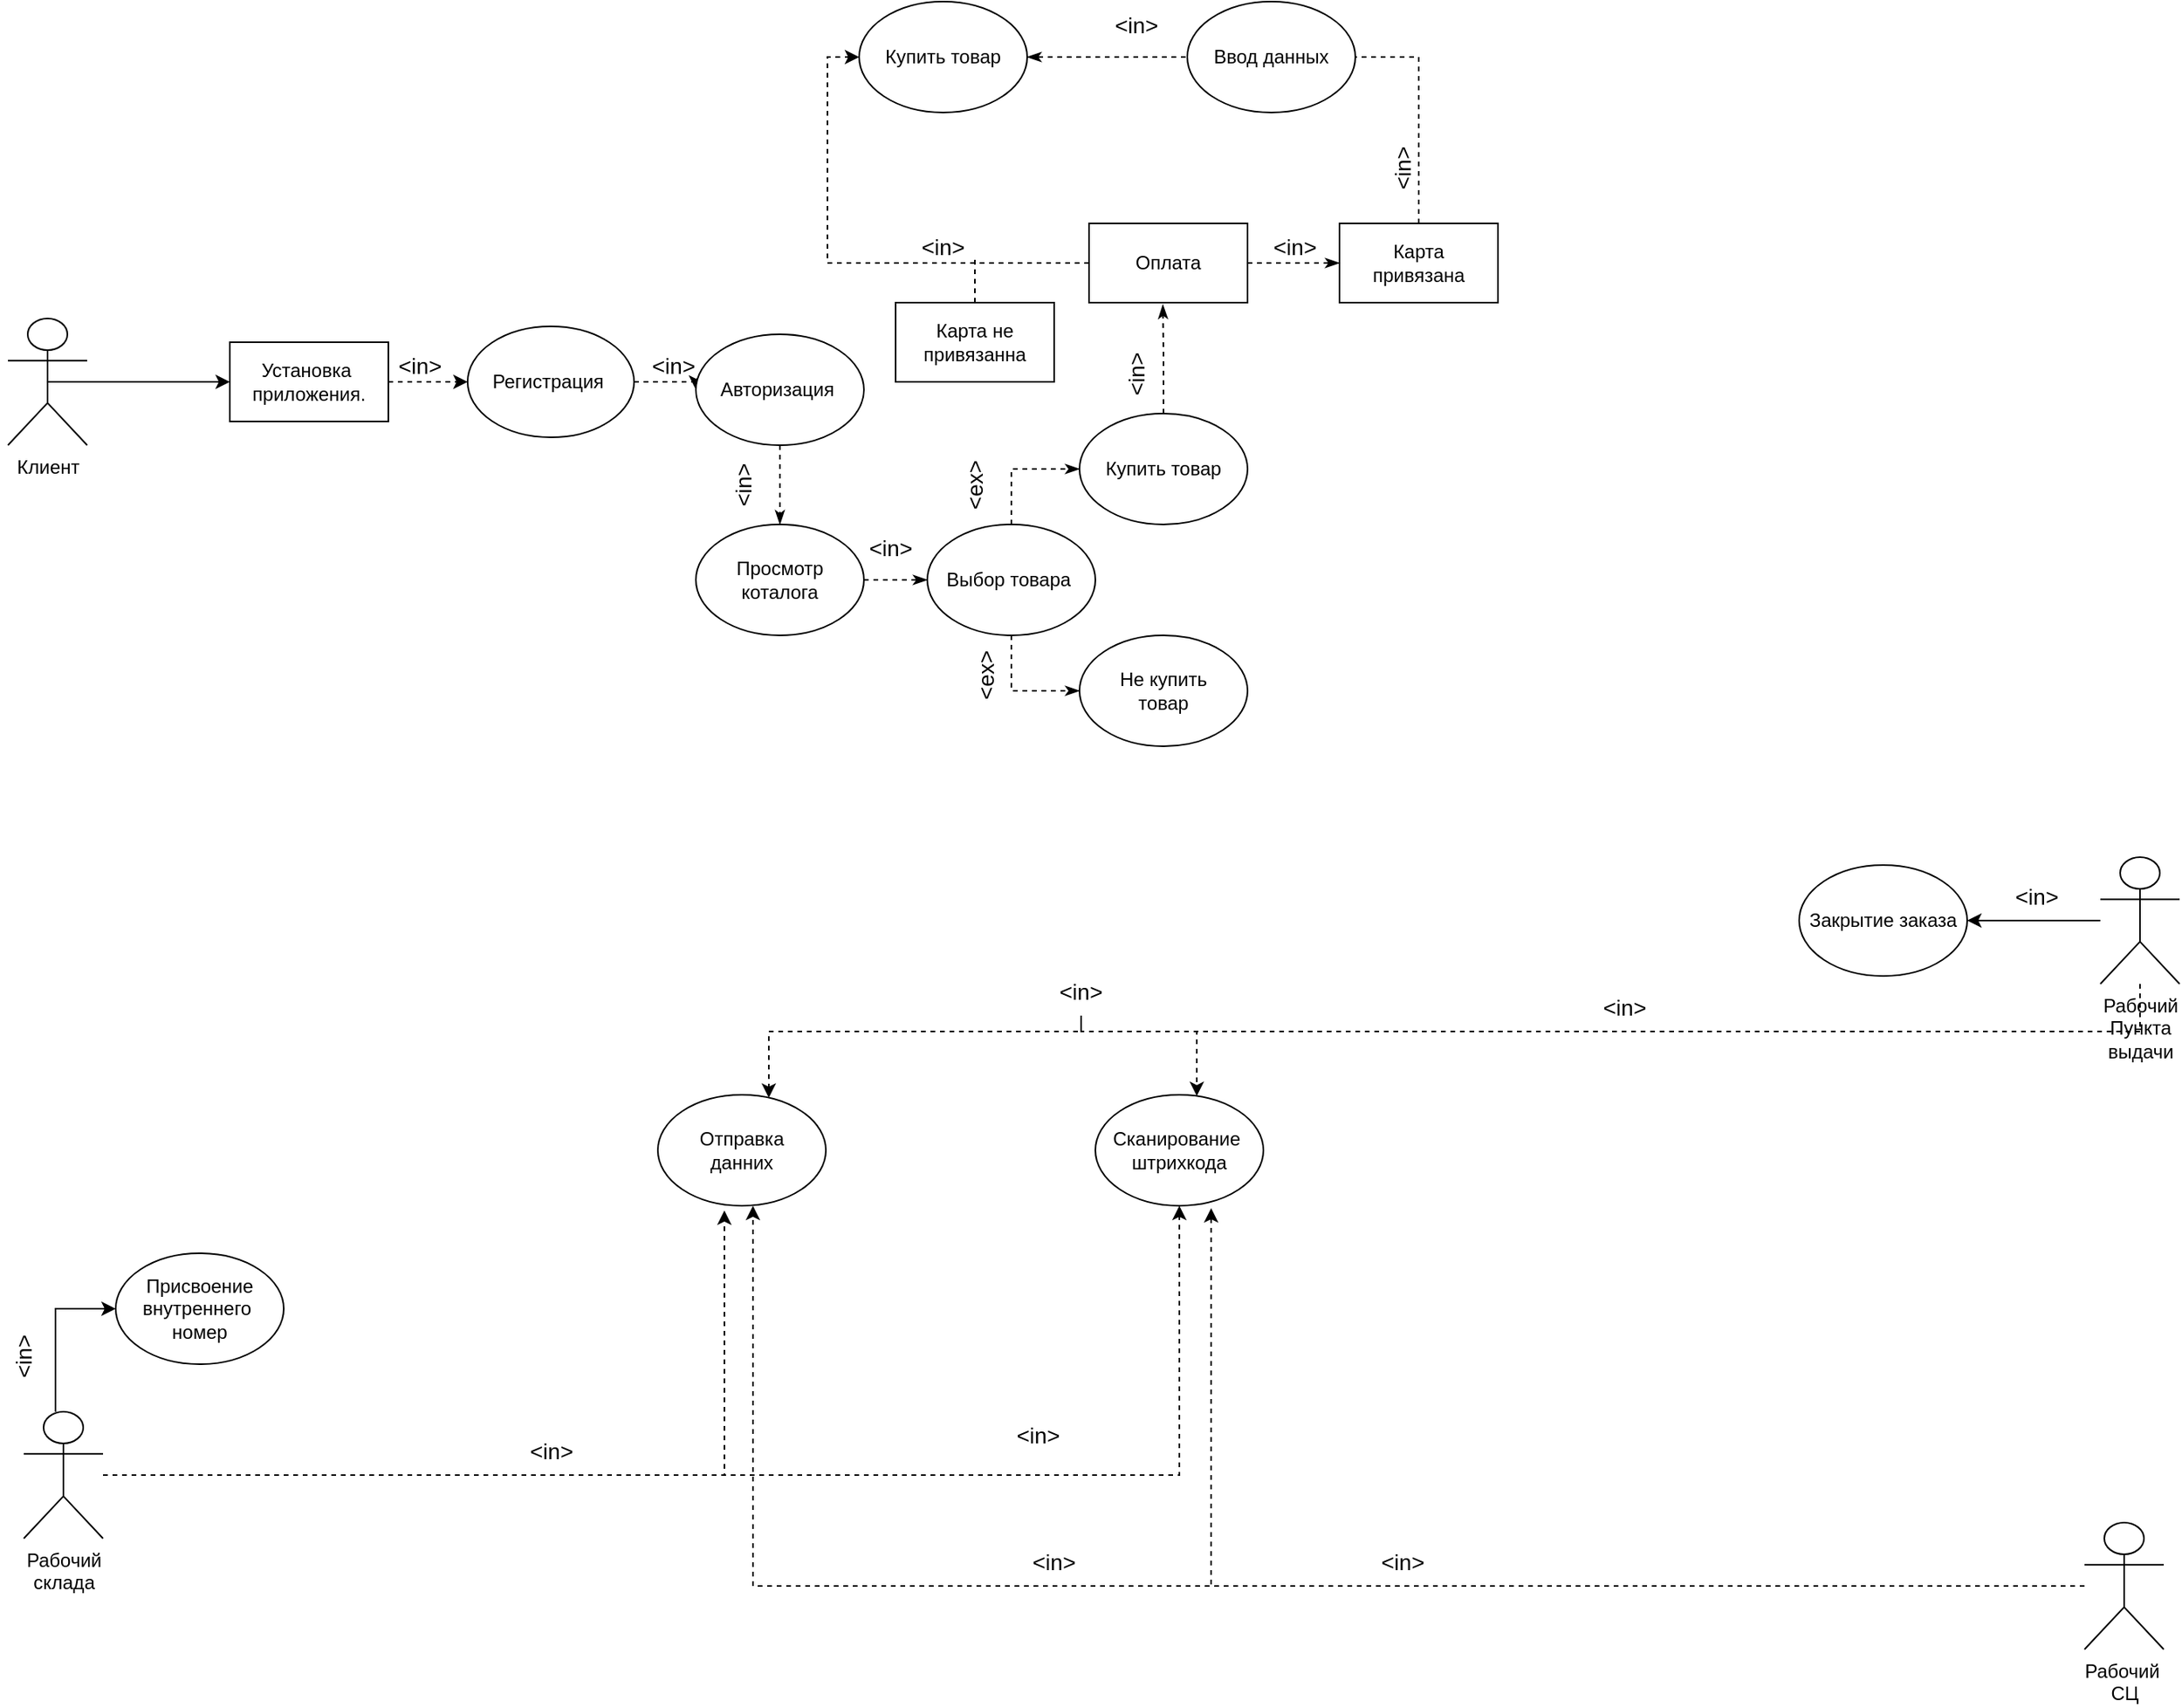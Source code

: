 <mxfile version="20.6.0" type="github">
  <diagram id="Vcgb1b0wzYb2IgKRUXfo" name="Страница 1">
    <mxGraphModel dx="1422" dy="762" grid="1" gridSize="10" guides="1" tooltips="1" connect="1" arrows="1" fold="1" page="1" pageScale="1" pageWidth="827" pageHeight="1169" math="0" shadow="0">
      <root>
        <mxCell id="0" />
        <mxCell id="1" parent="0" />
        <mxCell id="lPIwgzD2hlyKlDtllV1P-38" style="edgeStyle=orthogonalEdgeStyle;rounded=0;orthogonalLoop=1;jettySize=auto;html=1;exitX=0.5;exitY=0.5;exitDx=0;exitDy=0;exitPerimeter=0;entryX=0;entryY=0.5;entryDx=0;entryDy=0;endArrow=classic;endFill=1;" parent="1" source="lPIwgzD2hlyKlDtllV1P-39" target="lPIwgzD2hlyKlDtllV1P-43" edge="1">
          <mxGeometry relative="1" as="geometry" />
        </mxCell>
        <mxCell id="lPIwgzD2hlyKlDtllV1P-39" value="Клиент" style="shape=umlActor;verticalLabelPosition=bottom;verticalAlign=top;html=1;outlineConnect=0;" parent="1" vertex="1">
          <mxGeometry x="240" y="880" width="50" height="80" as="geometry" />
        </mxCell>
        <mxCell id="lPIwgzD2hlyKlDtllV1P-40" style="edgeStyle=orthogonalEdgeStyle;rounded=0;orthogonalLoop=1;jettySize=auto;html=1;exitX=1;exitY=0.5;exitDx=0;exitDy=0;entryX=0;entryY=0.5;entryDx=0;entryDy=0;dashed=1;" parent="1" source="lPIwgzD2hlyKlDtllV1P-41" target="lPIwgzD2hlyKlDtllV1P-45" edge="1">
          <mxGeometry relative="1" as="geometry" />
        </mxCell>
        <mxCell id="lPIwgzD2hlyKlDtllV1P-41" value="Регистрация&amp;nbsp;" style="ellipse;whiteSpace=wrap;html=1;" parent="1" vertex="1">
          <mxGeometry x="530" y="885" width="105" height="70" as="geometry" />
        </mxCell>
        <mxCell id="lPIwgzD2hlyKlDtllV1P-42" style="edgeStyle=orthogonalEdgeStyle;rounded=0;orthogonalLoop=1;jettySize=auto;html=1;exitX=1;exitY=0.5;exitDx=0;exitDy=0;entryX=0;entryY=0.5;entryDx=0;entryDy=0;dashed=1;" parent="1" source="lPIwgzD2hlyKlDtllV1P-43" target="lPIwgzD2hlyKlDtllV1P-41" edge="1">
          <mxGeometry relative="1" as="geometry" />
        </mxCell>
        <mxCell id="lPIwgzD2hlyKlDtllV1P-43" value="Установка&amp;nbsp;&lt;br&gt;&lt;font&gt;приложения.&lt;/font&gt;" style="rounded=0;whiteSpace=wrap;html=1;" parent="1" vertex="1">
          <mxGeometry x="380" y="895" width="100" height="50" as="geometry" />
        </mxCell>
        <mxCell id="lPIwgzD2hlyKlDtllV1P-44" value="" style="edgeStyle=orthogonalEdgeStyle;rounded=0;orthogonalLoop=1;jettySize=auto;html=1;dashed=1;startArrow=none;startFill=0;endArrow=classicThin;endFill=1;" parent="1" source="lPIwgzD2hlyKlDtllV1P-45" target="lPIwgzD2hlyKlDtllV1P-50" edge="1">
          <mxGeometry relative="1" as="geometry" />
        </mxCell>
        <mxCell id="lPIwgzD2hlyKlDtllV1P-45" value="Авторизация&amp;nbsp;" style="ellipse;whiteSpace=wrap;html=1;" parent="1" vertex="1">
          <mxGeometry x="674" y="890" width="106" height="70" as="geometry" />
        </mxCell>
        <mxCell id="lPIwgzD2hlyKlDtllV1P-46" value="&amp;lt;in&amp;gt;" style="text;html=1;strokeColor=none;fillColor=none;align=center;verticalAlign=middle;whiteSpace=wrap;rounded=0;fontSize=14;" parent="1" vertex="1">
          <mxGeometry x="470" y="895" width="60" height="30" as="geometry" />
        </mxCell>
        <mxCell id="lPIwgzD2hlyKlDtllV1P-47" value="&amp;lt;in&amp;gt;" style="text;html=1;strokeColor=none;fillColor=none;align=center;verticalAlign=middle;whiteSpace=wrap;rounded=0;fontSize=14;" parent="1" vertex="1">
          <mxGeometry x="630" y="895" width="60" height="30" as="geometry" />
        </mxCell>
        <mxCell id="lPIwgzD2hlyKlDtllV1P-48" value="&amp;lt;in&amp;gt;" style="text;html=1;strokeColor=none;fillColor=none;align=center;verticalAlign=middle;whiteSpace=wrap;rounded=0;fontSize=14;rotation=-90;" parent="1" vertex="1">
          <mxGeometry x="674" y="970" width="60" height="30" as="geometry" />
        </mxCell>
        <mxCell id="lPIwgzD2hlyKlDtllV1P-49" value="" style="edgeStyle=orthogonalEdgeStyle;rounded=0;orthogonalLoop=1;jettySize=auto;html=1;dashed=1;startArrow=none;startFill=0;endArrow=classicThin;endFill=1;" parent="1" source="lPIwgzD2hlyKlDtllV1P-50" target="lPIwgzD2hlyKlDtllV1P-53" edge="1">
          <mxGeometry relative="1" as="geometry" />
        </mxCell>
        <mxCell id="lPIwgzD2hlyKlDtllV1P-50" value="Просмотр&lt;br&gt;коталога" style="ellipse;whiteSpace=wrap;html=1;" parent="1" vertex="1">
          <mxGeometry x="674" y="1010" width="106" height="70" as="geometry" />
        </mxCell>
        <mxCell id="lPIwgzD2hlyKlDtllV1P-51" style="edgeStyle=orthogonalEdgeStyle;rounded=0;orthogonalLoop=1;jettySize=auto;html=1;entryX=0;entryY=0.5;entryDx=0;entryDy=0;dashed=1;startArrow=none;startFill=0;endArrow=classicThin;endFill=1;" parent="1" source="lPIwgzD2hlyKlDtllV1P-53" target="lPIwgzD2hlyKlDtllV1P-56" edge="1">
          <mxGeometry relative="1" as="geometry" />
        </mxCell>
        <mxCell id="lPIwgzD2hlyKlDtllV1P-52" style="edgeStyle=orthogonalEdgeStyle;rounded=0;orthogonalLoop=1;jettySize=auto;html=1;entryX=0;entryY=0.5;entryDx=0;entryDy=0;dashed=1;startArrow=none;startFill=0;endArrow=classicThin;endFill=1;" parent="1" source="lPIwgzD2hlyKlDtllV1P-53" target="lPIwgzD2hlyKlDtllV1P-55" edge="1">
          <mxGeometry relative="1" as="geometry" />
        </mxCell>
        <mxCell id="lPIwgzD2hlyKlDtllV1P-53" value="Выбор товара&amp;nbsp;" style="ellipse;whiteSpace=wrap;html=1;" parent="1" vertex="1">
          <mxGeometry x="820" y="1010" width="106" height="70" as="geometry" />
        </mxCell>
        <mxCell id="lPIwgzD2hlyKlDtllV1P-54" style="edgeStyle=orthogonalEdgeStyle;rounded=0;orthogonalLoop=1;jettySize=auto;html=1;entryX=0.466;entryY=1.025;entryDx=0;entryDy=0;entryPerimeter=0;dashed=1;startArrow=none;startFill=0;endArrow=classicThin;endFill=1;" parent="1" source="lPIwgzD2hlyKlDtllV1P-55" target="lPIwgzD2hlyKlDtllV1P-59" edge="1">
          <mxGeometry relative="1" as="geometry" />
        </mxCell>
        <mxCell id="lPIwgzD2hlyKlDtllV1P-55" value="Купить товар" style="ellipse;whiteSpace=wrap;html=1;" parent="1" vertex="1">
          <mxGeometry x="916" y="940" width="106" height="70" as="geometry" />
        </mxCell>
        <mxCell id="lPIwgzD2hlyKlDtllV1P-56" value="Не купить&lt;br&gt;товар" style="ellipse;whiteSpace=wrap;html=1;" parent="1" vertex="1">
          <mxGeometry x="916" y="1080" width="106" height="70" as="geometry" />
        </mxCell>
        <mxCell id="lPIwgzD2hlyKlDtllV1P-57" style="edgeStyle=orthogonalEdgeStyle;rounded=0;orthogonalLoop=1;jettySize=auto;html=1;entryX=0;entryY=0.5;entryDx=0;entryDy=0;dashed=1;" parent="1" source="lPIwgzD2hlyKlDtllV1P-59" target="lPIwgzD2hlyKlDtllV1P-66" edge="1">
          <mxGeometry relative="1" as="geometry">
            <mxPoint x="741.0" y="845" as="targetPoint" />
          </mxGeometry>
        </mxCell>
        <mxCell id="lPIwgzD2hlyKlDtllV1P-58" value="" style="edgeStyle=orthogonalEdgeStyle;rounded=0;orthogonalLoop=1;jettySize=auto;html=1;dashed=1;startArrow=none;startFill=0;endArrow=classicThin;endFill=1;" parent="1" source="lPIwgzD2hlyKlDtllV1P-59" target="lPIwgzD2hlyKlDtllV1P-61" edge="1">
          <mxGeometry relative="1" as="geometry" />
        </mxCell>
        <mxCell id="lPIwgzD2hlyKlDtllV1P-59" value="Оплата" style="rounded=0;whiteSpace=wrap;html=1;" parent="1" vertex="1">
          <mxGeometry x="922" y="820" width="100" height="50" as="geometry" />
        </mxCell>
        <mxCell id="lPIwgzD2hlyKlDtllV1P-60" style="edgeStyle=orthogonalEdgeStyle;rounded=0;orthogonalLoop=1;jettySize=auto;html=1;entryX=1;entryY=0.5;entryDx=0;entryDy=0;dashed=1;startArrow=none;startFill=0;endArrow=classicThin;endFill=1;" parent="1" source="lPIwgzD2hlyKlDtllV1P-61" target="lPIwgzD2hlyKlDtllV1P-66" edge="1">
          <mxGeometry relative="1" as="geometry">
            <Array as="points">
              <mxPoint x="1130" y="715" />
            </Array>
          </mxGeometry>
        </mxCell>
        <mxCell id="lPIwgzD2hlyKlDtllV1P-61" value="Карта&lt;br&gt;привязана" style="rounded=0;whiteSpace=wrap;html=1;" parent="1" vertex="1">
          <mxGeometry x="1080" y="820" width="100" height="50" as="geometry" />
        </mxCell>
        <mxCell id="lPIwgzD2hlyKlDtllV1P-62" style="edgeStyle=orthogonalEdgeStyle;rounded=0;orthogonalLoop=1;jettySize=auto;html=1;dashed=1;startArrow=none;startFill=0;endArrow=none;endFill=0;" parent="1" source="lPIwgzD2hlyKlDtllV1P-63" edge="1">
          <mxGeometry relative="1" as="geometry">
            <mxPoint x="850" y="840" as="targetPoint" />
          </mxGeometry>
        </mxCell>
        <mxCell id="lPIwgzD2hlyKlDtllV1P-63" value="Карта не&lt;br&gt;привязанна" style="rounded=0;whiteSpace=wrap;html=1;" parent="1" vertex="1">
          <mxGeometry x="800" y="870" width="100" height="50" as="geometry" />
        </mxCell>
        <mxCell id="lPIwgzD2hlyKlDtllV1P-66" value="Купить товар" style="ellipse;whiteSpace=wrap;html=1;" parent="1" vertex="1">
          <mxGeometry x="777" y="680" width="106" height="70" as="geometry" />
        </mxCell>
        <mxCell id="lPIwgzD2hlyKlDtllV1P-76" value="" style="edgeStyle=orthogonalEdgeStyle;rounded=0;orthogonalLoop=1;jettySize=auto;html=1;" parent="1" source="lPIwgzD2hlyKlDtllV1P-68" target="lPIwgzD2hlyKlDtllV1P-74" edge="1">
          <mxGeometry relative="1" as="geometry" />
        </mxCell>
        <mxCell id="lPIwgzD2hlyKlDtllV1P-82" style="edgeStyle=orthogonalEdgeStyle;rounded=0;orthogonalLoop=1;jettySize=auto;html=1;dashed=1;startArrow=none;" parent="1" source="lPIwgzD2hlyKlDtllV1P-104" target="lPIwgzD2hlyKlDtllV1P-71" edge="1">
          <mxGeometry relative="1" as="geometry">
            <Array as="points">
              <mxPoint x="720" y="1330" />
            </Array>
          </mxGeometry>
        </mxCell>
        <mxCell id="lPIwgzD2hlyKlDtllV1P-84" style="edgeStyle=orthogonalEdgeStyle;rounded=0;orthogonalLoop=1;jettySize=auto;html=1;dashed=1;" parent="1" source="lPIwgzD2hlyKlDtllV1P-68" target="lPIwgzD2hlyKlDtllV1P-72" edge="1">
          <mxGeometry relative="1" as="geometry">
            <Array as="points">
              <mxPoint x="1585" y="1330" />
              <mxPoint x="990" y="1330" />
            </Array>
          </mxGeometry>
        </mxCell>
        <mxCell id="lPIwgzD2hlyKlDtllV1P-68" value="Рабочий&lt;br&gt;Пункта&lt;br&gt;выдачи" style="shape=umlActor;verticalLabelPosition=bottom;verticalAlign=top;html=1;outlineConnect=0;" parent="1" vertex="1">
          <mxGeometry x="1560" y="1220" width="50" height="80" as="geometry" />
        </mxCell>
        <mxCell id="lPIwgzD2hlyKlDtllV1P-88" style="edgeStyle=orthogonalEdgeStyle;rounded=0;orthogonalLoop=1;jettySize=auto;html=1;entryX=0.689;entryY=1.022;entryDx=0;entryDy=0;entryPerimeter=0;dashed=1;" parent="1" source="lPIwgzD2hlyKlDtllV1P-69" target="lPIwgzD2hlyKlDtllV1P-72" edge="1">
          <mxGeometry relative="1" as="geometry" />
        </mxCell>
        <mxCell id="lPIwgzD2hlyKlDtllV1P-89" style="edgeStyle=orthogonalEdgeStyle;rounded=0;orthogonalLoop=1;jettySize=auto;html=1;entryX=0.566;entryY=1;entryDx=0;entryDy=0;entryPerimeter=0;dashed=1;" parent="1" source="lPIwgzD2hlyKlDtllV1P-69" target="lPIwgzD2hlyKlDtllV1P-71" edge="1">
          <mxGeometry relative="1" as="geometry" />
        </mxCell>
        <mxCell id="lPIwgzD2hlyKlDtllV1P-69" value="Рабочий&amp;nbsp;&lt;br&gt;СЦ" style="shape=umlActor;verticalLabelPosition=bottom;verticalAlign=top;html=1;outlineConnect=0;" parent="1" vertex="1">
          <mxGeometry x="1550" y="1640" width="50" height="80" as="geometry" />
        </mxCell>
        <mxCell id="lPIwgzD2hlyKlDtllV1P-86" style="edgeStyle=orthogonalEdgeStyle;rounded=0;orthogonalLoop=1;jettySize=auto;html=1;entryX=0.5;entryY=1;entryDx=0;entryDy=0;dashed=1;" parent="1" source="lPIwgzD2hlyKlDtllV1P-70" target="lPIwgzD2hlyKlDtllV1P-72" edge="1">
          <mxGeometry relative="1" as="geometry" />
        </mxCell>
        <mxCell id="lPIwgzD2hlyKlDtllV1P-90" style="edgeStyle=orthogonalEdgeStyle;rounded=0;orthogonalLoop=1;jettySize=auto;html=1;entryX=0.396;entryY=1.043;entryDx=0;entryDy=0;entryPerimeter=0;dashed=1;" parent="1" source="lPIwgzD2hlyKlDtllV1P-70" target="lPIwgzD2hlyKlDtllV1P-71" edge="1">
          <mxGeometry relative="1" as="geometry" />
        </mxCell>
        <mxCell id="lPIwgzD2hlyKlDtllV1P-93" style="edgeStyle=orthogonalEdgeStyle;rounded=0;orthogonalLoop=1;jettySize=auto;html=1;entryX=0;entryY=0.5;entryDx=0;entryDy=0;" parent="1" source="lPIwgzD2hlyKlDtllV1P-70" target="lPIwgzD2hlyKlDtllV1P-91" edge="1">
          <mxGeometry relative="1" as="geometry">
            <mxPoint x="275" y="1520" as="targetPoint" />
            <Array as="points">
              <mxPoint x="270" y="1505" />
            </Array>
          </mxGeometry>
        </mxCell>
        <mxCell id="lPIwgzD2hlyKlDtllV1P-70" value="Рабочий&lt;br&gt;склада" style="shape=umlActor;verticalLabelPosition=bottom;verticalAlign=top;html=1;outlineConnect=0;" parent="1" vertex="1">
          <mxGeometry x="250" y="1570" width="50" height="80" as="geometry" />
        </mxCell>
        <mxCell id="lPIwgzD2hlyKlDtllV1P-71" value="Отправка&lt;br&gt;данних" style="ellipse;whiteSpace=wrap;html=1;" parent="1" vertex="1">
          <mxGeometry x="650" y="1370" width="106" height="70" as="geometry" />
        </mxCell>
        <mxCell id="lPIwgzD2hlyKlDtllV1P-72" value="Сканирование&amp;nbsp;&lt;br&gt;штрихкода" style="ellipse;whiteSpace=wrap;html=1;" parent="1" vertex="1">
          <mxGeometry x="926" y="1370" width="106" height="70" as="geometry" />
        </mxCell>
        <mxCell id="lPIwgzD2hlyKlDtllV1P-74" value="Закрытие заказа" style="ellipse;whiteSpace=wrap;html=1;" parent="1" vertex="1">
          <mxGeometry x="1370" y="1225" width="106" height="70" as="geometry" />
        </mxCell>
        <mxCell id="lPIwgzD2hlyKlDtllV1P-91" value="Присвоение&lt;br&gt;внутреннего&amp;nbsp;&lt;br&gt;номер" style="ellipse;whiteSpace=wrap;html=1;" parent="1" vertex="1">
          <mxGeometry x="308" y="1470" width="106" height="70" as="geometry" />
        </mxCell>
        <mxCell id="lPIwgzD2hlyKlDtllV1P-94" value="&amp;lt;in&amp;gt;" style="text;html=1;strokeColor=none;fillColor=none;align=center;verticalAlign=middle;whiteSpace=wrap;rounded=0;fontSize=14;rotation=0;" parent="1" vertex="1">
          <mxGeometry x="767" y="1010" width="60" height="30" as="geometry" />
        </mxCell>
        <mxCell id="lPIwgzD2hlyKlDtllV1P-95" value="&amp;lt;ex&amp;gt;" style="text;html=1;strokeColor=none;fillColor=none;align=center;verticalAlign=middle;whiteSpace=wrap;rounded=0;fontSize=14;rotation=-90;" parent="1" vertex="1">
          <mxGeometry x="820" y="970" width="60" height="30" as="geometry" />
        </mxCell>
        <mxCell id="lPIwgzD2hlyKlDtllV1P-96" value="&amp;lt;ex&amp;gt;" style="text;html=1;strokeColor=none;fillColor=none;align=center;verticalAlign=middle;whiteSpace=wrap;rounded=0;fontSize=14;rotation=-90;" parent="1" vertex="1">
          <mxGeometry x="827" y="1090" width="60" height="30" as="geometry" />
        </mxCell>
        <mxCell id="lPIwgzD2hlyKlDtllV1P-97" value="&amp;lt;in&amp;gt;" style="text;html=1;strokeColor=none;fillColor=none;align=center;verticalAlign=middle;whiteSpace=wrap;rounded=0;fontSize=14;rotation=-90;" parent="1" vertex="1">
          <mxGeometry x="922" y="900" width="60" height="30" as="geometry" />
        </mxCell>
        <mxCell id="lPIwgzD2hlyKlDtllV1P-98" value="&amp;lt;in&amp;gt;" style="text;html=1;strokeColor=none;fillColor=none;align=center;verticalAlign=middle;whiteSpace=wrap;rounded=0;fontSize=14;rotation=0;" parent="1" vertex="1">
          <mxGeometry x="800" y="820" width="60" height="30" as="geometry" />
        </mxCell>
        <mxCell id="lPIwgzD2hlyKlDtllV1P-99" value="&amp;lt;in&amp;gt;" style="text;html=1;strokeColor=none;fillColor=none;align=center;verticalAlign=middle;whiteSpace=wrap;rounded=0;fontSize=14;rotation=-90;" parent="1" vertex="1">
          <mxGeometry x="1090" y="770" width="60" height="30" as="geometry" />
        </mxCell>
        <mxCell id="lPIwgzD2hlyKlDtllV1P-100" value="Ввод данных" style="ellipse;whiteSpace=wrap;html=1;" parent="1" vertex="1">
          <mxGeometry x="984" y="680" width="106" height="70" as="geometry" />
        </mxCell>
        <mxCell id="lPIwgzD2hlyKlDtllV1P-101" value="&amp;lt;in&amp;gt;" style="text;html=1;strokeColor=none;fillColor=none;align=center;verticalAlign=middle;whiteSpace=wrap;rounded=0;fontSize=14;rotation=0;" parent="1" vertex="1">
          <mxGeometry x="922" y="680" width="60" height="30" as="geometry" />
        </mxCell>
        <mxCell id="lPIwgzD2hlyKlDtllV1P-102" value="&amp;lt;in&amp;gt;" style="text;html=1;strokeColor=none;fillColor=none;align=center;verticalAlign=middle;whiteSpace=wrap;rounded=0;fontSize=14;rotation=0;" parent="1" vertex="1">
          <mxGeometry x="1022" y="820" width="60" height="30" as="geometry" />
        </mxCell>
        <mxCell id="lPIwgzD2hlyKlDtllV1P-104" value="&amp;lt;in&amp;gt;" style="text;html=1;strokeColor=none;fillColor=none;align=center;verticalAlign=middle;whiteSpace=wrap;rounded=0;fontSize=14;rotation=0;" parent="1" vertex="1">
          <mxGeometry x="887" y="1290" width="60" height="30" as="geometry" />
        </mxCell>
        <mxCell id="lPIwgzD2hlyKlDtllV1P-105" value="" style="edgeStyle=orthogonalEdgeStyle;rounded=0;orthogonalLoop=1;jettySize=auto;html=1;dashed=1;endArrow=none;" parent="1" source="lPIwgzD2hlyKlDtllV1P-68" target="lPIwgzD2hlyKlDtllV1P-104" edge="1">
          <mxGeometry relative="1" as="geometry">
            <mxPoint x="1585.048" y="1300" as="sourcePoint" />
            <mxPoint x="720.0" y="1371.849" as="targetPoint" />
            <Array as="points">
              <mxPoint x="1585" y="1330" />
            </Array>
          </mxGeometry>
        </mxCell>
        <mxCell id="lPIwgzD2hlyKlDtllV1P-106" value="&amp;lt;in&amp;gt;" style="text;html=1;strokeColor=none;fillColor=none;align=center;verticalAlign=middle;whiteSpace=wrap;rounded=0;fontSize=14;rotation=0;" parent="1" vertex="1">
          <mxGeometry x="1090" y="1650" width="60" height="30" as="geometry" />
        </mxCell>
        <mxCell id="lPIwgzD2hlyKlDtllV1P-107" value="&amp;lt;in&amp;gt;" style="text;html=1;strokeColor=none;fillColor=none;align=center;verticalAlign=middle;whiteSpace=wrap;rounded=0;fontSize=14;rotation=0;" parent="1" vertex="1">
          <mxGeometry x="870" y="1650" width="60" height="30" as="geometry" />
        </mxCell>
        <mxCell id="lPIwgzD2hlyKlDtllV1P-109" value="&amp;lt;in&amp;gt;" style="text;html=1;strokeColor=none;fillColor=none;align=center;verticalAlign=middle;whiteSpace=wrap;rounded=0;fontSize=14;rotation=0;" parent="1" vertex="1">
          <mxGeometry x="860" y="1570" width="60" height="30" as="geometry" />
        </mxCell>
        <mxCell id="lPIwgzD2hlyKlDtllV1P-110" value="&amp;lt;in&amp;gt;" style="text;html=1;strokeColor=none;fillColor=none;align=center;verticalAlign=middle;whiteSpace=wrap;rounded=0;fontSize=14;rotation=0;" parent="1" vertex="1">
          <mxGeometry x="552.5" y="1580" width="60" height="30" as="geometry" />
        </mxCell>
        <mxCell id="lPIwgzD2hlyKlDtllV1P-111" value="&amp;lt;in&amp;gt;" style="text;html=1;strokeColor=none;fillColor=none;align=center;verticalAlign=middle;whiteSpace=wrap;rounded=0;fontSize=14;rotation=-90;" parent="1" vertex="1">
          <mxGeometry x="220" y="1520" width="60" height="30" as="geometry" />
        </mxCell>
        <mxCell id="lPIwgzD2hlyKlDtllV1P-113" value="&amp;lt;in&amp;gt;" style="text;html=1;strokeColor=none;fillColor=none;align=center;verticalAlign=middle;whiteSpace=wrap;rounded=0;fontSize=14;rotation=0;" parent="1" vertex="1">
          <mxGeometry x="1490" y="1230" width="60" height="30" as="geometry" />
        </mxCell>
        <mxCell id="lPIwgzD2hlyKlDtllV1P-114" value="&amp;lt;in&amp;gt;" style="text;html=1;strokeColor=none;fillColor=none;align=center;verticalAlign=middle;whiteSpace=wrap;rounded=0;fontSize=14;rotation=0;" parent="1" vertex="1">
          <mxGeometry x="1230" y="1300" width="60" height="30" as="geometry" />
        </mxCell>
      </root>
    </mxGraphModel>
  </diagram>
</mxfile>
